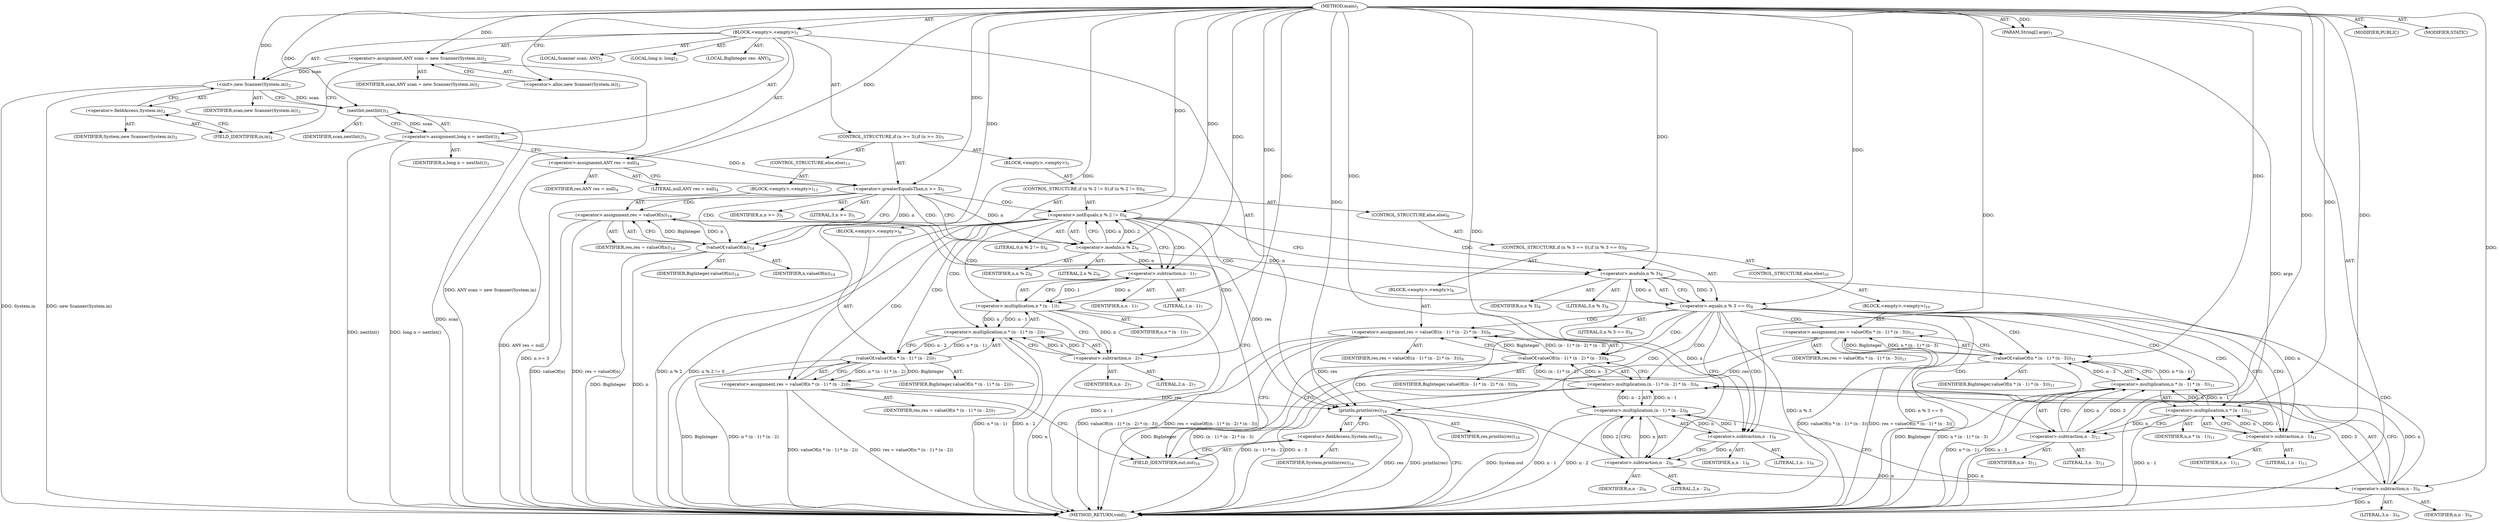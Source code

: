 digraph "main" {  
"19" [label = <(METHOD,main)<SUB>1</SUB>> ]
"20" [label = <(PARAM,String[] args)<SUB>1</SUB>> ]
"21" [label = <(BLOCK,&lt;empty&gt;,&lt;empty&gt;)<SUB>1</SUB>> ]
"4" [label = <(LOCAL,Scanner scan: ANY)<SUB>2</SUB>> ]
"22" [label = <(&lt;operator&gt;.assignment,ANY scan = new Scanner(System.in))<SUB>2</SUB>> ]
"23" [label = <(IDENTIFIER,scan,ANY scan = new Scanner(System.in))<SUB>2</SUB>> ]
"24" [label = <(&lt;operator&gt;.alloc,new Scanner(System.in))<SUB>2</SUB>> ]
"25" [label = <(&lt;init&gt;,new Scanner(System.in))<SUB>2</SUB>> ]
"3" [label = <(IDENTIFIER,scan,new Scanner(System.in))<SUB>2</SUB>> ]
"26" [label = <(&lt;operator&gt;.fieldAccess,System.in)<SUB>2</SUB>> ]
"27" [label = <(IDENTIFIER,System,new Scanner(System.in))<SUB>2</SUB>> ]
"28" [label = <(FIELD_IDENTIFIER,in,in)<SUB>2</SUB>> ]
"29" [label = <(LOCAL,long n: long)<SUB>3</SUB>> ]
"30" [label = <(&lt;operator&gt;.assignment,long n = nextInt())<SUB>3</SUB>> ]
"31" [label = <(IDENTIFIER,n,long n = nextInt())<SUB>3</SUB>> ]
"32" [label = <(nextInt,nextInt())<SUB>3</SUB>> ]
"33" [label = <(IDENTIFIER,scan,nextInt())<SUB>3</SUB>> ]
"34" [label = <(LOCAL,BigInteger res: ANY)<SUB>4</SUB>> ]
"35" [label = <(&lt;operator&gt;.assignment,ANY res = null)<SUB>4</SUB>> ]
"36" [label = <(IDENTIFIER,res,ANY res = null)<SUB>4</SUB>> ]
"37" [label = <(LITERAL,null,ANY res = null)<SUB>4</SUB>> ]
"38" [label = <(CONTROL_STRUCTURE,if (n &gt;= 3),if (n &gt;= 3))<SUB>5</SUB>> ]
"39" [label = <(&lt;operator&gt;.greaterEqualsThan,n &gt;= 3)<SUB>5</SUB>> ]
"40" [label = <(IDENTIFIER,n,n &gt;= 3)<SUB>5</SUB>> ]
"41" [label = <(LITERAL,3,n &gt;= 3)<SUB>5</SUB>> ]
"42" [label = <(BLOCK,&lt;empty&gt;,&lt;empty&gt;)<SUB>5</SUB>> ]
"43" [label = <(CONTROL_STRUCTURE,if (n % 2 != 0),if (n % 2 != 0))<SUB>6</SUB>> ]
"44" [label = <(&lt;operator&gt;.notEquals,n % 2 != 0)<SUB>6</SUB>> ]
"45" [label = <(&lt;operator&gt;.modulo,n % 2)<SUB>6</SUB>> ]
"46" [label = <(IDENTIFIER,n,n % 2)<SUB>6</SUB>> ]
"47" [label = <(LITERAL,2,n % 2)<SUB>6</SUB>> ]
"48" [label = <(LITERAL,0,n % 2 != 0)<SUB>6</SUB>> ]
"49" [label = <(BLOCK,&lt;empty&gt;,&lt;empty&gt;)<SUB>6</SUB>> ]
"50" [label = <(&lt;operator&gt;.assignment,res = valueOf(n * (n - 1) * (n - 2)))<SUB>7</SUB>> ]
"51" [label = <(IDENTIFIER,res,res = valueOf(n * (n - 1) * (n - 2)))<SUB>7</SUB>> ]
"52" [label = <(valueOf,valueOf(n * (n - 1) * (n - 2)))<SUB>7</SUB>> ]
"53" [label = <(IDENTIFIER,BigInteger,valueOf(n * (n - 1) * (n - 2)))<SUB>7</SUB>> ]
"54" [label = <(&lt;operator&gt;.multiplication,n * (n - 1) * (n - 2))<SUB>7</SUB>> ]
"55" [label = <(&lt;operator&gt;.multiplication,n * (n - 1))<SUB>7</SUB>> ]
"56" [label = <(IDENTIFIER,n,n * (n - 1))<SUB>7</SUB>> ]
"57" [label = <(&lt;operator&gt;.subtraction,n - 1)<SUB>7</SUB>> ]
"58" [label = <(IDENTIFIER,n,n - 1)<SUB>7</SUB>> ]
"59" [label = <(LITERAL,1,n - 1)<SUB>7</SUB>> ]
"60" [label = <(&lt;operator&gt;.subtraction,n - 2)<SUB>7</SUB>> ]
"61" [label = <(IDENTIFIER,n,n - 2)<SUB>7</SUB>> ]
"62" [label = <(LITERAL,2,n - 2)<SUB>7</SUB>> ]
"63" [label = <(CONTROL_STRUCTURE,else,else)<SUB>8</SUB>> ]
"64" [label = <(CONTROL_STRUCTURE,if (n % 3 == 0),if (n % 3 == 0))<SUB>8</SUB>> ]
"65" [label = <(&lt;operator&gt;.equals,n % 3 == 0)<SUB>8</SUB>> ]
"66" [label = <(&lt;operator&gt;.modulo,n % 3)<SUB>8</SUB>> ]
"67" [label = <(IDENTIFIER,n,n % 3)<SUB>8</SUB>> ]
"68" [label = <(LITERAL,3,n % 3)<SUB>8</SUB>> ]
"69" [label = <(LITERAL,0,n % 3 == 0)<SUB>8</SUB>> ]
"70" [label = <(BLOCK,&lt;empty&gt;,&lt;empty&gt;)<SUB>8</SUB>> ]
"71" [label = <(&lt;operator&gt;.assignment,res = valueOf((n - 1) * (n - 2) * (n - 3)))<SUB>9</SUB>> ]
"72" [label = <(IDENTIFIER,res,res = valueOf((n - 1) * (n - 2) * (n - 3)))<SUB>9</SUB>> ]
"73" [label = <(valueOf,valueOf((n - 1) * (n - 2) * (n - 3)))<SUB>9</SUB>> ]
"74" [label = <(IDENTIFIER,BigInteger,valueOf((n - 1) * (n - 2) * (n - 3)))<SUB>9</SUB>> ]
"75" [label = <(&lt;operator&gt;.multiplication,(n - 1) * (n - 2) * (n - 3))<SUB>9</SUB>> ]
"76" [label = <(&lt;operator&gt;.multiplication,(n - 1) * (n - 2))<SUB>9</SUB>> ]
"77" [label = <(&lt;operator&gt;.subtraction,n - 1)<SUB>9</SUB>> ]
"78" [label = <(IDENTIFIER,n,n - 1)<SUB>9</SUB>> ]
"79" [label = <(LITERAL,1,n - 1)<SUB>9</SUB>> ]
"80" [label = <(&lt;operator&gt;.subtraction,n - 2)<SUB>9</SUB>> ]
"81" [label = <(IDENTIFIER,n,n - 2)<SUB>9</SUB>> ]
"82" [label = <(LITERAL,2,n - 2)<SUB>9</SUB>> ]
"83" [label = <(&lt;operator&gt;.subtraction,n - 3)<SUB>9</SUB>> ]
"84" [label = <(IDENTIFIER,n,n - 3)<SUB>9</SUB>> ]
"85" [label = <(LITERAL,3,n - 3)<SUB>9</SUB>> ]
"86" [label = <(CONTROL_STRUCTURE,else,else)<SUB>10</SUB>> ]
"87" [label = <(BLOCK,&lt;empty&gt;,&lt;empty&gt;)<SUB>10</SUB>> ]
"88" [label = <(&lt;operator&gt;.assignment,res = valueOf(n * (n - 1) * (n - 3)))<SUB>11</SUB>> ]
"89" [label = <(IDENTIFIER,res,res = valueOf(n * (n - 1) * (n - 3)))<SUB>11</SUB>> ]
"90" [label = <(valueOf,valueOf(n * (n - 1) * (n - 3)))<SUB>11</SUB>> ]
"91" [label = <(IDENTIFIER,BigInteger,valueOf(n * (n - 1) * (n - 3)))<SUB>11</SUB>> ]
"92" [label = <(&lt;operator&gt;.multiplication,n * (n - 1) * (n - 3))<SUB>11</SUB>> ]
"93" [label = <(&lt;operator&gt;.multiplication,n * (n - 1))<SUB>11</SUB>> ]
"94" [label = <(IDENTIFIER,n,n * (n - 1))<SUB>11</SUB>> ]
"95" [label = <(&lt;operator&gt;.subtraction,n - 1)<SUB>11</SUB>> ]
"96" [label = <(IDENTIFIER,n,n - 1)<SUB>11</SUB>> ]
"97" [label = <(LITERAL,1,n - 1)<SUB>11</SUB>> ]
"98" [label = <(&lt;operator&gt;.subtraction,n - 3)<SUB>11</SUB>> ]
"99" [label = <(IDENTIFIER,n,n - 3)<SUB>11</SUB>> ]
"100" [label = <(LITERAL,3,n - 3)<SUB>11</SUB>> ]
"101" [label = <(CONTROL_STRUCTURE,else,else)<SUB>13</SUB>> ]
"102" [label = <(BLOCK,&lt;empty&gt;,&lt;empty&gt;)<SUB>13</SUB>> ]
"103" [label = <(&lt;operator&gt;.assignment,res = valueOf(n))<SUB>14</SUB>> ]
"104" [label = <(IDENTIFIER,res,res = valueOf(n))<SUB>14</SUB>> ]
"105" [label = <(valueOf,valueOf(n))<SUB>14</SUB>> ]
"106" [label = <(IDENTIFIER,BigInteger,valueOf(n))<SUB>14</SUB>> ]
"107" [label = <(IDENTIFIER,n,valueOf(n))<SUB>14</SUB>> ]
"108" [label = <(println,println(res))<SUB>16</SUB>> ]
"109" [label = <(&lt;operator&gt;.fieldAccess,System.out)<SUB>16</SUB>> ]
"110" [label = <(IDENTIFIER,System,println(res))<SUB>16</SUB>> ]
"111" [label = <(FIELD_IDENTIFIER,out,out)<SUB>16</SUB>> ]
"112" [label = <(IDENTIFIER,res,println(res))<SUB>16</SUB>> ]
"113" [label = <(MODIFIER,PUBLIC)> ]
"114" [label = <(MODIFIER,STATIC)> ]
"115" [label = <(METHOD_RETURN,void)<SUB>1</SUB>> ]
  "19" -> "20"  [ label = "AST: "] 
  "19" -> "21"  [ label = "AST: "] 
  "19" -> "113"  [ label = "AST: "] 
  "19" -> "114"  [ label = "AST: "] 
  "19" -> "115"  [ label = "AST: "] 
  "21" -> "4"  [ label = "AST: "] 
  "21" -> "22"  [ label = "AST: "] 
  "21" -> "25"  [ label = "AST: "] 
  "21" -> "29"  [ label = "AST: "] 
  "21" -> "30"  [ label = "AST: "] 
  "21" -> "34"  [ label = "AST: "] 
  "21" -> "35"  [ label = "AST: "] 
  "21" -> "38"  [ label = "AST: "] 
  "21" -> "108"  [ label = "AST: "] 
  "22" -> "23"  [ label = "AST: "] 
  "22" -> "24"  [ label = "AST: "] 
  "25" -> "3"  [ label = "AST: "] 
  "25" -> "26"  [ label = "AST: "] 
  "26" -> "27"  [ label = "AST: "] 
  "26" -> "28"  [ label = "AST: "] 
  "30" -> "31"  [ label = "AST: "] 
  "30" -> "32"  [ label = "AST: "] 
  "32" -> "33"  [ label = "AST: "] 
  "35" -> "36"  [ label = "AST: "] 
  "35" -> "37"  [ label = "AST: "] 
  "38" -> "39"  [ label = "AST: "] 
  "38" -> "42"  [ label = "AST: "] 
  "38" -> "101"  [ label = "AST: "] 
  "39" -> "40"  [ label = "AST: "] 
  "39" -> "41"  [ label = "AST: "] 
  "42" -> "43"  [ label = "AST: "] 
  "43" -> "44"  [ label = "AST: "] 
  "43" -> "49"  [ label = "AST: "] 
  "43" -> "63"  [ label = "AST: "] 
  "44" -> "45"  [ label = "AST: "] 
  "44" -> "48"  [ label = "AST: "] 
  "45" -> "46"  [ label = "AST: "] 
  "45" -> "47"  [ label = "AST: "] 
  "49" -> "50"  [ label = "AST: "] 
  "50" -> "51"  [ label = "AST: "] 
  "50" -> "52"  [ label = "AST: "] 
  "52" -> "53"  [ label = "AST: "] 
  "52" -> "54"  [ label = "AST: "] 
  "54" -> "55"  [ label = "AST: "] 
  "54" -> "60"  [ label = "AST: "] 
  "55" -> "56"  [ label = "AST: "] 
  "55" -> "57"  [ label = "AST: "] 
  "57" -> "58"  [ label = "AST: "] 
  "57" -> "59"  [ label = "AST: "] 
  "60" -> "61"  [ label = "AST: "] 
  "60" -> "62"  [ label = "AST: "] 
  "63" -> "64"  [ label = "AST: "] 
  "64" -> "65"  [ label = "AST: "] 
  "64" -> "70"  [ label = "AST: "] 
  "64" -> "86"  [ label = "AST: "] 
  "65" -> "66"  [ label = "AST: "] 
  "65" -> "69"  [ label = "AST: "] 
  "66" -> "67"  [ label = "AST: "] 
  "66" -> "68"  [ label = "AST: "] 
  "70" -> "71"  [ label = "AST: "] 
  "71" -> "72"  [ label = "AST: "] 
  "71" -> "73"  [ label = "AST: "] 
  "73" -> "74"  [ label = "AST: "] 
  "73" -> "75"  [ label = "AST: "] 
  "75" -> "76"  [ label = "AST: "] 
  "75" -> "83"  [ label = "AST: "] 
  "76" -> "77"  [ label = "AST: "] 
  "76" -> "80"  [ label = "AST: "] 
  "77" -> "78"  [ label = "AST: "] 
  "77" -> "79"  [ label = "AST: "] 
  "80" -> "81"  [ label = "AST: "] 
  "80" -> "82"  [ label = "AST: "] 
  "83" -> "84"  [ label = "AST: "] 
  "83" -> "85"  [ label = "AST: "] 
  "86" -> "87"  [ label = "AST: "] 
  "87" -> "88"  [ label = "AST: "] 
  "88" -> "89"  [ label = "AST: "] 
  "88" -> "90"  [ label = "AST: "] 
  "90" -> "91"  [ label = "AST: "] 
  "90" -> "92"  [ label = "AST: "] 
  "92" -> "93"  [ label = "AST: "] 
  "92" -> "98"  [ label = "AST: "] 
  "93" -> "94"  [ label = "AST: "] 
  "93" -> "95"  [ label = "AST: "] 
  "95" -> "96"  [ label = "AST: "] 
  "95" -> "97"  [ label = "AST: "] 
  "98" -> "99"  [ label = "AST: "] 
  "98" -> "100"  [ label = "AST: "] 
  "101" -> "102"  [ label = "AST: "] 
  "102" -> "103"  [ label = "AST: "] 
  "103" -> "104"  [ label = "AST: "] 
  "103" -> "105"  [ label = "AST: "] 
  "105" -> "106"  [ label = "AST: "] 
  "105" -> "107"  [ label = "AST: "] 
  "108" -> "109"  [ label = "AST: "] 
  "108" -> "112"  [ label = "AST: "] 
  "109" -> "110"  [ label = "AST: "] 
  "109" -> "111"  [ label = "AST: "] 
  "22" -> "28"  [ label = "CFG: "] 
  "25" -> "32"  [ label = "CFG: "] 
  "30" -> "35"  [ label = "CFG: "] 
  "35" -> "39"  [ label = "CFG: "] 
  "108" -> "115"  [ label = "CFG: "] 
  "24" -> "22"  [ label = "CFG: "] 
  "26" -> "25"  [ label = "CFG: "] 
  "32" -> "30"  [ label = "CFG: "] 
  "39" -> "45"  [ label = "CFG: "] 
  "39" -> "105"  [ label = "CFG: "] 
  "109" -> "108"  [ label = "CFG: "] 
  "28" -> "26"  [ label = "CFG: "] 
  "111" -> "109"  [ label = "CFG: "] 
  "44" -> "57"  [ label = "CFG: "] 
  "44" -> "66"  [ label = "CFG: "] 
  "103" -> "111"  [ label = "CFG: "] 
  "45" -> "44"  [ label = "CFG: "] 
  "50" -> "111"  [ label = "CFG: "] 
  "105" -> "103"  [ label = "CFG: "] 
  "52" -> "50"  [ label = "CFG: "] 
  "65" -> "77"  [ label = "CFG: "] 
  "65" -> "95"  [ label = "CFG: "] 
  "54" -> "52"  [ label = "CFG: "] 
  "66" -> "65"  [ label = "CFG: "] 
  "71" -> "111"  [ label = "CFG: "] 
  "55" -> "60"  [ label = "CFG: "] 
  "60" -> "54"  [ label = "CFG: "] 
  "73" -> "71"  [ label = "CFG: "] 
  "88" -> "111"  [ label = "CFG: "] 
  "57" -> "55"  [ label = "CFG: "] 
  "75" -> "73"  [ label = "CFG: "] 
  "90" -> "88"  [ label = "CFG: "] 
  "76" -> "83"  [ label = "CFG: "] 
  "83" -> "75"  [ label = "CFG: "] 
  "92" -> "90"  [ label = "CFG: "] 
  "77" -> "80"  [ label = "CFG: "] 
  "80" -> "76"  [ label = "CFG: "] 
  "93" -> "98"  [ label = "CFG: "] 
  "98" -> "92"  [ label = "CFG: "] 
  "95" -> "93"  [ label = "CFG: "] 
  "19" -> "24"  [ label = "CFG: "] 
  "20" -> "115"  [ label = "DDG: args"] 
  "22" -> "115"  [ label = "DDG: ANY scan = new Scanner(System.in)"] 
  "25" -> "115"  [ label = "DDG: System.in"] 
  "25" -> "115"  [ label = "DDG: new Scanner(System.in)"] 
  "32" -> "115"  [ label = "DDG: scan"] 
  "30" -> "115"  [ label = "DDG: nextInt()"] 
  "30" -> "115"  [ label = "DDG: long n = nextInt()"] 
  "35" -> "115"  [ label = "DDG: ANY res = null"] 
  "39" -> "115"  [ label = "DDG: n &gt;= 3"] 
  "105" -> "115"  [ label = "DDG: BigInteger"] 
  "105" -> "115"  [ label = "DDG: n"] 
  "103" -> "115"  [ label = "DDG: valueOf(n)"] 
  "103" -> "115"  [ label = "DDG: res = valueOf(n)"] 
  "44" -> "115"  [ label = "DDG: n % 2"] 
  "44" -> "115"  [ label = "DDG: n % 2 != 0"] 
  "65" -> "115"  [ label = "DDG: n % 3"] 
  "65" -> "115"  [ label = "DDG: n % 3 == 0"] 
  "90" -> "115"  [ label = "DDG: BigInteger"] 
  "93" -> "115"  [ label = "DDG: n - 1"] 
  "92" -> "115"  [ label = "DDG: n * (n - 1)"] 
  "98" -> "115"  [ label = "DDG: n"] 
  "92" -> "115"  [ label = "DDG: n - 3"] 
  "90" -> "115"  [ label = "DDG: n * (n - 1) * (n - 3)"] 
  "88" -> "115"  [ label = "DDG: valueOf(n * (n - 1) * (n - 3))"] 
  "88" -> "115"  [ label = "DDG: res = valueOf(n * (n - 1) * (n - 3))"] 
  "73" -> "115"  [ label = "DDG: BigInteger"] 
  "76" -> "115"  [ label = "DDG: n - 1"] 
  "76" -> "115"  [ label = "DDG: n - 2"] 
  "75" -> "115"  [ label = "DDG: (n - 1) * (n - 2)"] 
  "83" -> "115"  [ label = "DDG: n"] 
  "75" -> "115"  [ label = "DDG: n - 3"] 
  "73" -> "115"  [ label = "DDG: (n - 1) * (n - 2) * (n - 3)"] 
  "71" -> "115"  [ label = "DDG: valueOf((n - 1) * (n - 2) * (n - 3))"] 
  "71" -> "115"  [ label = "DDG: res = valueOf((n - 1) * (n - 2) * (n - 3))"] 
  "52" -> "115"  [ label = "DDG: BigInteger"] 
  "55" -> "115"  [ label = "DDG: n - 1"] 
  "54" -> "115"  [ label = "DDG: n * (n - 1)"] 
  "60" -> "115"  [ label = "DDG: n"] 
  "54" -> "115"  [ label = "DDG: n - 2"] 
  "52" -> "115"  [ label = "DDG: n * (n - 1) * (n - 2)"] 
  "50" -> "115"  [ label = "DDG: valueOf(n * (n - 1) * (n - 2))"] 
  "50" -> "115"  [ label = "DDG: res = valueOf(n * (n - 1) * (n - 2))"] 
  "108" -> "115"  [ label = "DDG: System.out"] 
  "108" -> "115"  [ label = "DDG: res"] 
  "108" -> "115"  [ label = "DDG: println(res)"] 
  "19" -> "20"  [ label = "DDG: "] 
  "19" -> "22"  [ label = "DDG: "] 
  "32" -> "30"  [ label = "DDG: scan"] 
  "19" -> "35"  [ label = "DDG: "] 
  "22" -> "25"  [ label = "DDG: scan"] 
  "19" -> "25"  [ label = "DDG: "] 
  "103" -> "108"  [ label = "DDG: res"] 
  "88" -> "108"  [ label = "DDG: res"] 
  "71" -> "108"  [ label = "DDG: res"] 
  "50" -> "108"  [ label = "DDG: res"] 
  "19" -> "108"  [ label = "DDG: "] 
  "25" -> "32"  [ label = "DDG: scan"] 
  "19" -> "32"  [ label = "DDG: "] 
  "30" -> "39"  [ label = "DDG: n"] 
  "19" -> "39"  [ label = "DDG: "] 
  "105" -> "103"  [ label = "DDG: BigInteger"] 
  "105" -> "103"  [ label = "DDG: n"] 
  "45" -> "44"  [ label = "DDG: n"] 
  "45" -> "44"  [ label = "DDG: 2"] 
  "19" -> "44"  [ label = "DDG: "] 
  "52" -> "50"  [ label = "DDG: BigInteger"] 
  "52" -> "50"  [ label = "DDG: n * (n - 1) * (n - 2)"] 
  "39" -> "45"  [ label = "DDG: n"] 
  "19" -> "45"  [ label = "DDG: "] 
  "19" -> "105"  [ label = "DDG: "] 
  "39" -> "105"  [ label = "DDG: n"] 
  "19" -> "52"  [ label = "DDG: "] 
  "54" -> "52"  [ label = "DDG: n * (n - 1)"] 
  "54" -> "52"  [ label = "DDG: n - 2"] 
  "66" -> "65"  [ label = "DDG: n"] 
  "66" -> "65"  [ label = "DDG: 3"] 
  "19" -> "65"  [ label = "DDG: "] 
  "73" -> "71"  [ label = "DDG: BigInteger"] 
  "73" -> "71"  [ label = "DDG: (n - 1) * (n - 2) * (n - 3)"] 
  "55" -> "54"  [ label = "DDG: n"] 
  "55" -> "54"  [ label = "DDG: n - 1"] 
  "60" -> "54"  [ label = "DDG: n"] 
  "60" -> "54"  [ label = "DDG: 2"] 
  "45" -> "66"  [ label = "DDG: n"] 
  "19" -> "66"  [ label = "DDG: "] 
  "90" -> "88"  [ label = "DDG: BigInteger"] 
  "90" -> "88"  [ label = "DDG: n * (n - 1) * (n - 3)"] 
  "57" -> "55"  [ label = "DDG: n"] 
  "19" -> "55"  [ label = "DDG: "] 
  "57" -> "55"  [ label = "DDG: 1"] 
  "55" -> "60"  [ label = "DDG: n"] 
  "19" -> "60"  [ label = "DDG: "] 
  "19" -> "73"  [ label = "DDG: "] 
  "75" -> "73"  [ label = "DDG: (n - 1) * (n - 2)"] 
  "75" -> "73"  [ label = "DDG: n - 3"] 
  "45" -> "57"  [ label = "DDG: n"] 
  "19" -> "57"  [ label = "DDG: "] 
  "76" -> "75"  [ label = "DDG: n - 1"] 
  "76" -> "75"  [ label = "DDG: n - 2"] 
  "83" -> "75"  [ label = "DDG: n"] 
  "83" -> "75"  [ label = "DDG: 3"] 
  "19" -> "90"  [ label = "DDG: "] 
  "92" -> "90"  [ label = "DDG: n * (n - 1)"] 
  "92" -> "90"  [ label = "DDG: n - 3"] 
  "77" -> "76"  [ label = "DDG: n"] 
  "77" -> "76"  [ label = "DDG: 1"] 
  "80" -> "76"  [ label = "DDG: n"] 
  "80" -> "76"  [ label = "DDG: 2"] 
  "80" -> "83"  [ label = "DDG: n"] 
  "19" -> "83"  [ label = "DDG: "] 
  "93" -> "92"  [ label = "DDG: n"] 
  "93" -> "92"  [ label = "DDG: n - 1"] 
  "98" -> "92"  [ label = "DDG: n"] 
  "98" -> "92"  [ label = "DDG: 3"] 
  "66" -> "77"  [ label = "DDG: n"] 
  "19" -> "77"  [ label = "DDG: "] 
  "77" -> "80"  [ label = "DDG: n"] 
  "19" -> "80"  [ label = "DDG: "] 
  "95" -> "93"  [ label = "DDG: n"] 
  "19" -> "93"  [ label = "DDG: "] 
  "95" -> "93"  [ label = "DDG: 1"] 
  "93" -> "98"  [ label = "DDG: n"] 
  "19" -> "98"  [ label = "DDG: "] 
  "66" -> "95"  [ label = "DDG: n"] 
  "19" -> "95"  [ label = "DDG: "] 
  "39" -> "103"  [ label = "CDG: "] 
  "39" -> "45"  [ label = "CDG: "] 
  "39" -> "44"  [ label = "CDG: "] 
  "39" -> "105"  [ label = "CDG: "] 
  "44" -> "60"  [ label = "CDG: "] 
  "44" -> "57"  [ label = "CDG: "] 
  "44" -> "66"  [ label = "CDG: "] 
  "44" -> "52"  [ label = "CDG: "] 
  "44" -> "65"  [ label = "CDG: "] 
  "44" -> "50"  [ label = "CDG: "] 
  "44" -> "54"  [ label = "CDG: "] 
  "44" -> "55"  [ label = "CDG: "] 
  "65" -> "73"  [ label = "CDG: "] 
  "65" -> "77"  [ label = "CDG: "] 
  "65" -> "98"  [ label = "CDG: "] 
  "65" -> "75"  [ label = "CDG: "] 
  "65" -> "95"  [ label = "CDG: "] 
  "65" -> "92"  [ label = "CDG: "] 
  "65" -> "76"  [ label = "CDG: "] 
  "65" -> "93"  [ label = "CDG: "] 
  "65" -> "90"  [ label = "CDG: "] 
  "65" -> "80"  [ label = "CDG: "] 
  "65" -> "83"  [ label = "CDG: "] 
  "65" -> "71"  [ label = "CDG: "] 
  "65" -> "88"  [ label = "CDG: "] 
}
